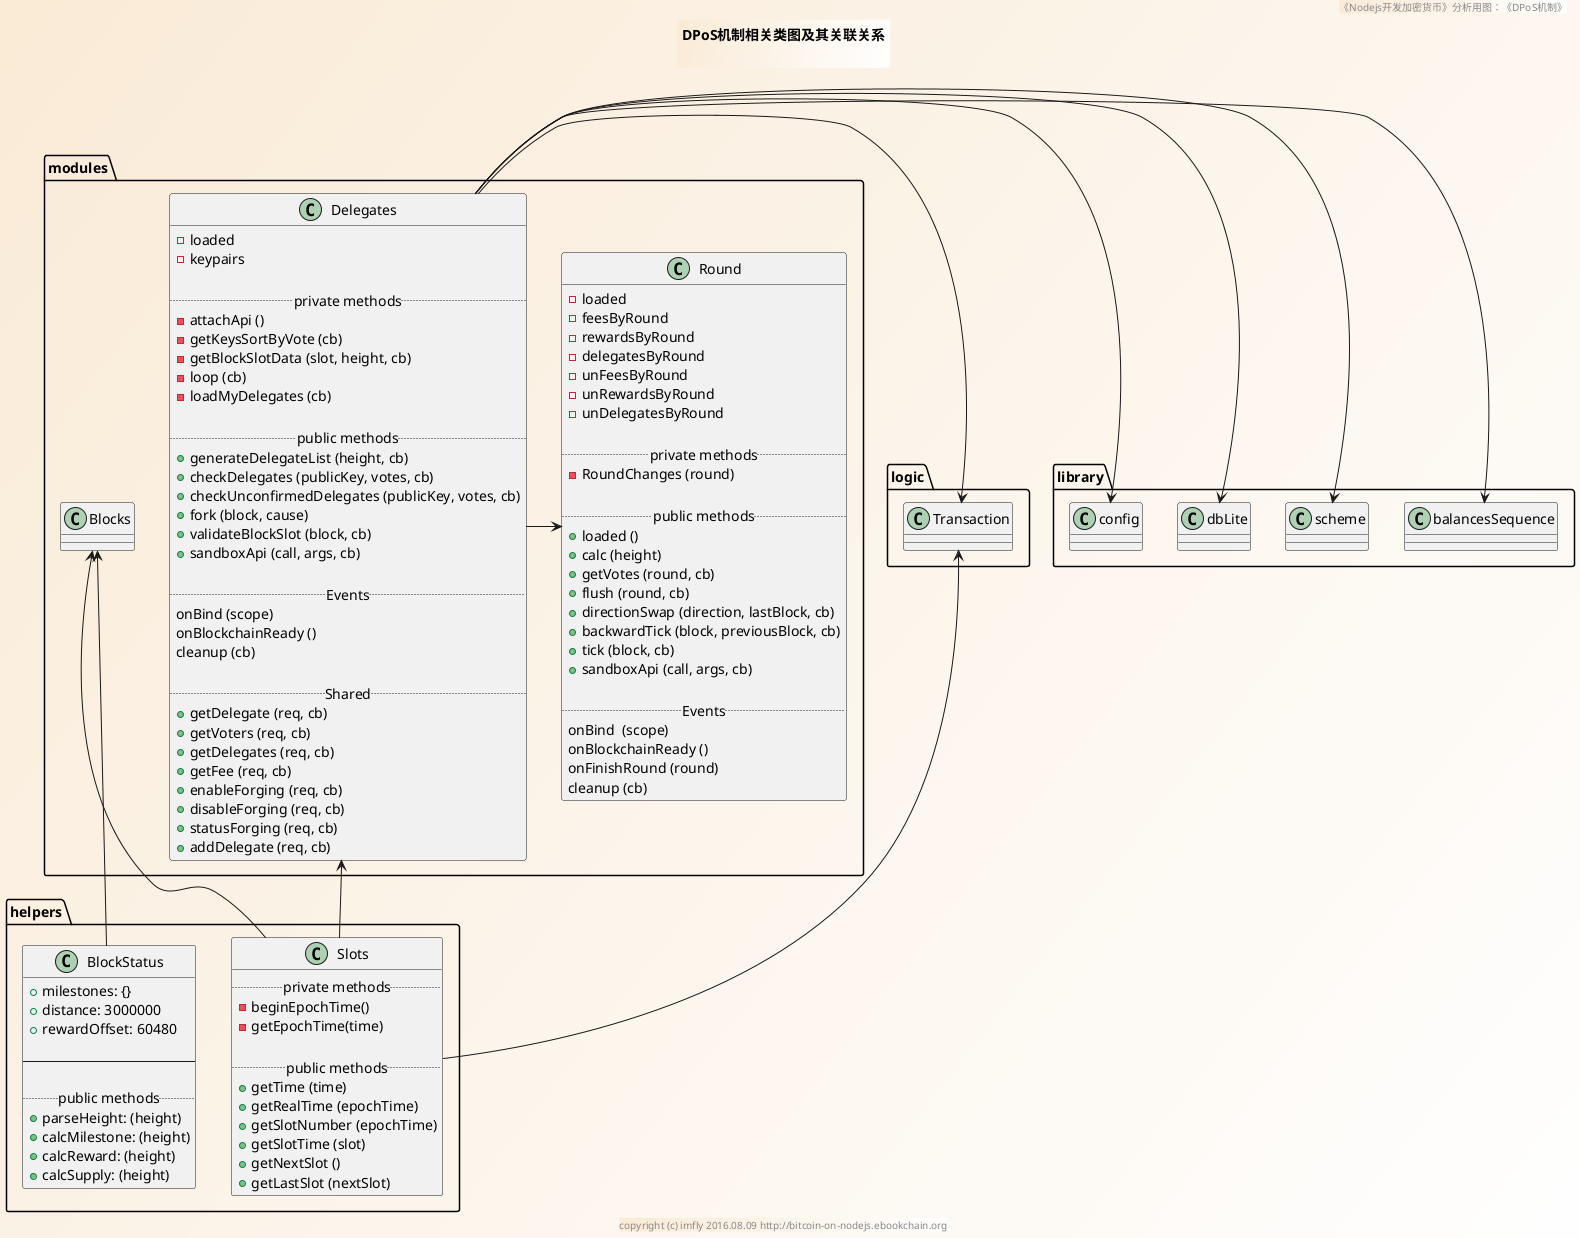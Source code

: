 @startuml ../../../styles/images/modules/dpos/dpos-class.png
skinparam BorderColor #blue\9932CC
skinparam backgroundcolor AntiqueWhite/white

title
DPoS机制相关类图及其关联关系

end title
footer copyright (c) imfly 2016.08.09 http://bitcoin-on-nodejs.ebookchain.org
header 《Nodejs开发加密货币》分析用图：《DPoS机制》


package helpers {
  ' helpers/slots.js
  Class Slots {
    .. private methods ..
    - beginEpochTime()
    - getEpochTime(time)

    .. public methods ..
    + getTime (time)
    + getRealTime (epochTime)
    + getSlotNumber (epochTime)
    + getSlotTime (slot)
    + getNextSlot ()
    + getLastSlot (nextSlot)
  }

  ' helpers/blockStatus.js
  Class BlockStatus {
    +milestones: {}
    +distance: 3000000
    +rewardOffset: 60480

    --

    .. public methods ..
    +parseHeight: (height)
    +calcMilestone: (height)
    +calcReward: (height)
    +calcSupply: (height)
  }
}

package modules {
  ' modules/blocks.js
  Class Blocks {
  }

  ' modules/loader.js
  Class Delegates {
    - loaded
    - keypairs

    .. private methods ..
    - attachApi ()
    - getKeysSortByVote (cb)
    - getBlockSlotData (slot, height, cb)
    - loop (cb)
    - loadMyDelegates (cb)

    .. public methods ..
    + generateDelegateList (height, cb)
    + checkDelegates (publicKey, votes, cb)
    + checkUnconfirmedDelegates (publicKey, votes, cb)
    + fork (block, cause)
    + validateBlockSlot (block, cb)
    + sandboxApi (call, args, cb)

    .. Events ..
    onBind (scope)
    onBlockchainReady ()
    cleanup (cb)

    .. Shared ..
    + getDelegate (req, cb)
    + getVoters (req, cb)
    + getDelegates (req, cb)
    + getFee (req, cb)
    + enableForging (req, cb)
    + disableForging (req, cb)
    + statusForging (req, cb)
    + addDelegate (req, cb)
  }

  ' modules/round.js
  Class Round {
    - loaded
    - feesByRound
    - rewardsByRound
    - delegatesByRound
    - unFeesByRound
    - unRewardsByRound
    - unDelegatesByRound

    .. private methods ..
    - RoundChanges (round)

    .. public methods ..
    + loaded ()
    + calc (height)
    + getVotes (round, cb)
    + flush (round, cb)
    + directionSwap (direction, lastBlock, cb)
    + backwardTick (block, previousBlock, cb)
    + tick (block, cb)
    + sandboxApi (call, args, cb)

    .. Events ..
    onBind  (scope)
    onBlockchainReady ()
    onFinishRound (round)
    cleanup (cb)
  }
}

package logic {
  ' logic/transaction.js
  Class Transaction {

  }
}

' relationship
BlockStatus -up-> Blocks
Slots -up-> Blocks
Slots -right-> Delegates
Slots -left-> Transaction
Delegates -right-> Transaction
Delegates -left-> library.balancesSequence
Delegates -left-> library.scheme
Delegates -left-> library.dbLite
Delegates -left-> library.config
Delegates -right-> Round
@enduml
